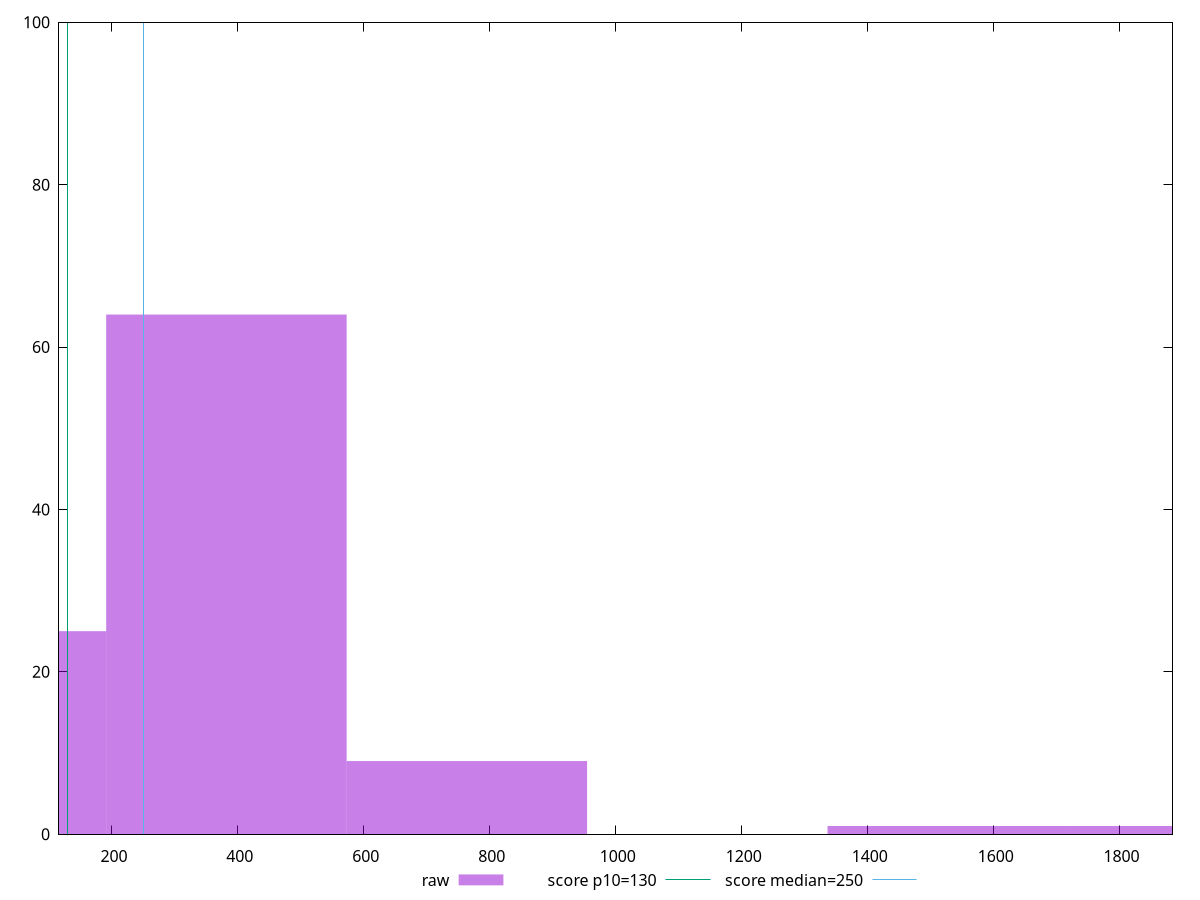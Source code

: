 reset

$raw <<EOF
0 25
381.7860650712863 64
763.5721301425726 9
1908.9303253564317 1
1527.1442602851453 1
EOF

set key outside below
set boxwidth 381.7860650712863
set xrange [116:1884]
set yrange [0:100]
set trange [0:100]
set style fill transparent solid 0.5 noborder

set parametric
set terminal svg size 640, 490 enhanced background rgb 'white'
set output "report_00013_2021-02-09T12-04-24.940Z/max-potential-fid/samples/pages+cached+noadtech+nomedia+nocss/raw/histogram.svg"

plot $raw title "raw" with boxes, \
     130,t title "score p10=130", \
     250,t title "score median=250"

reset
